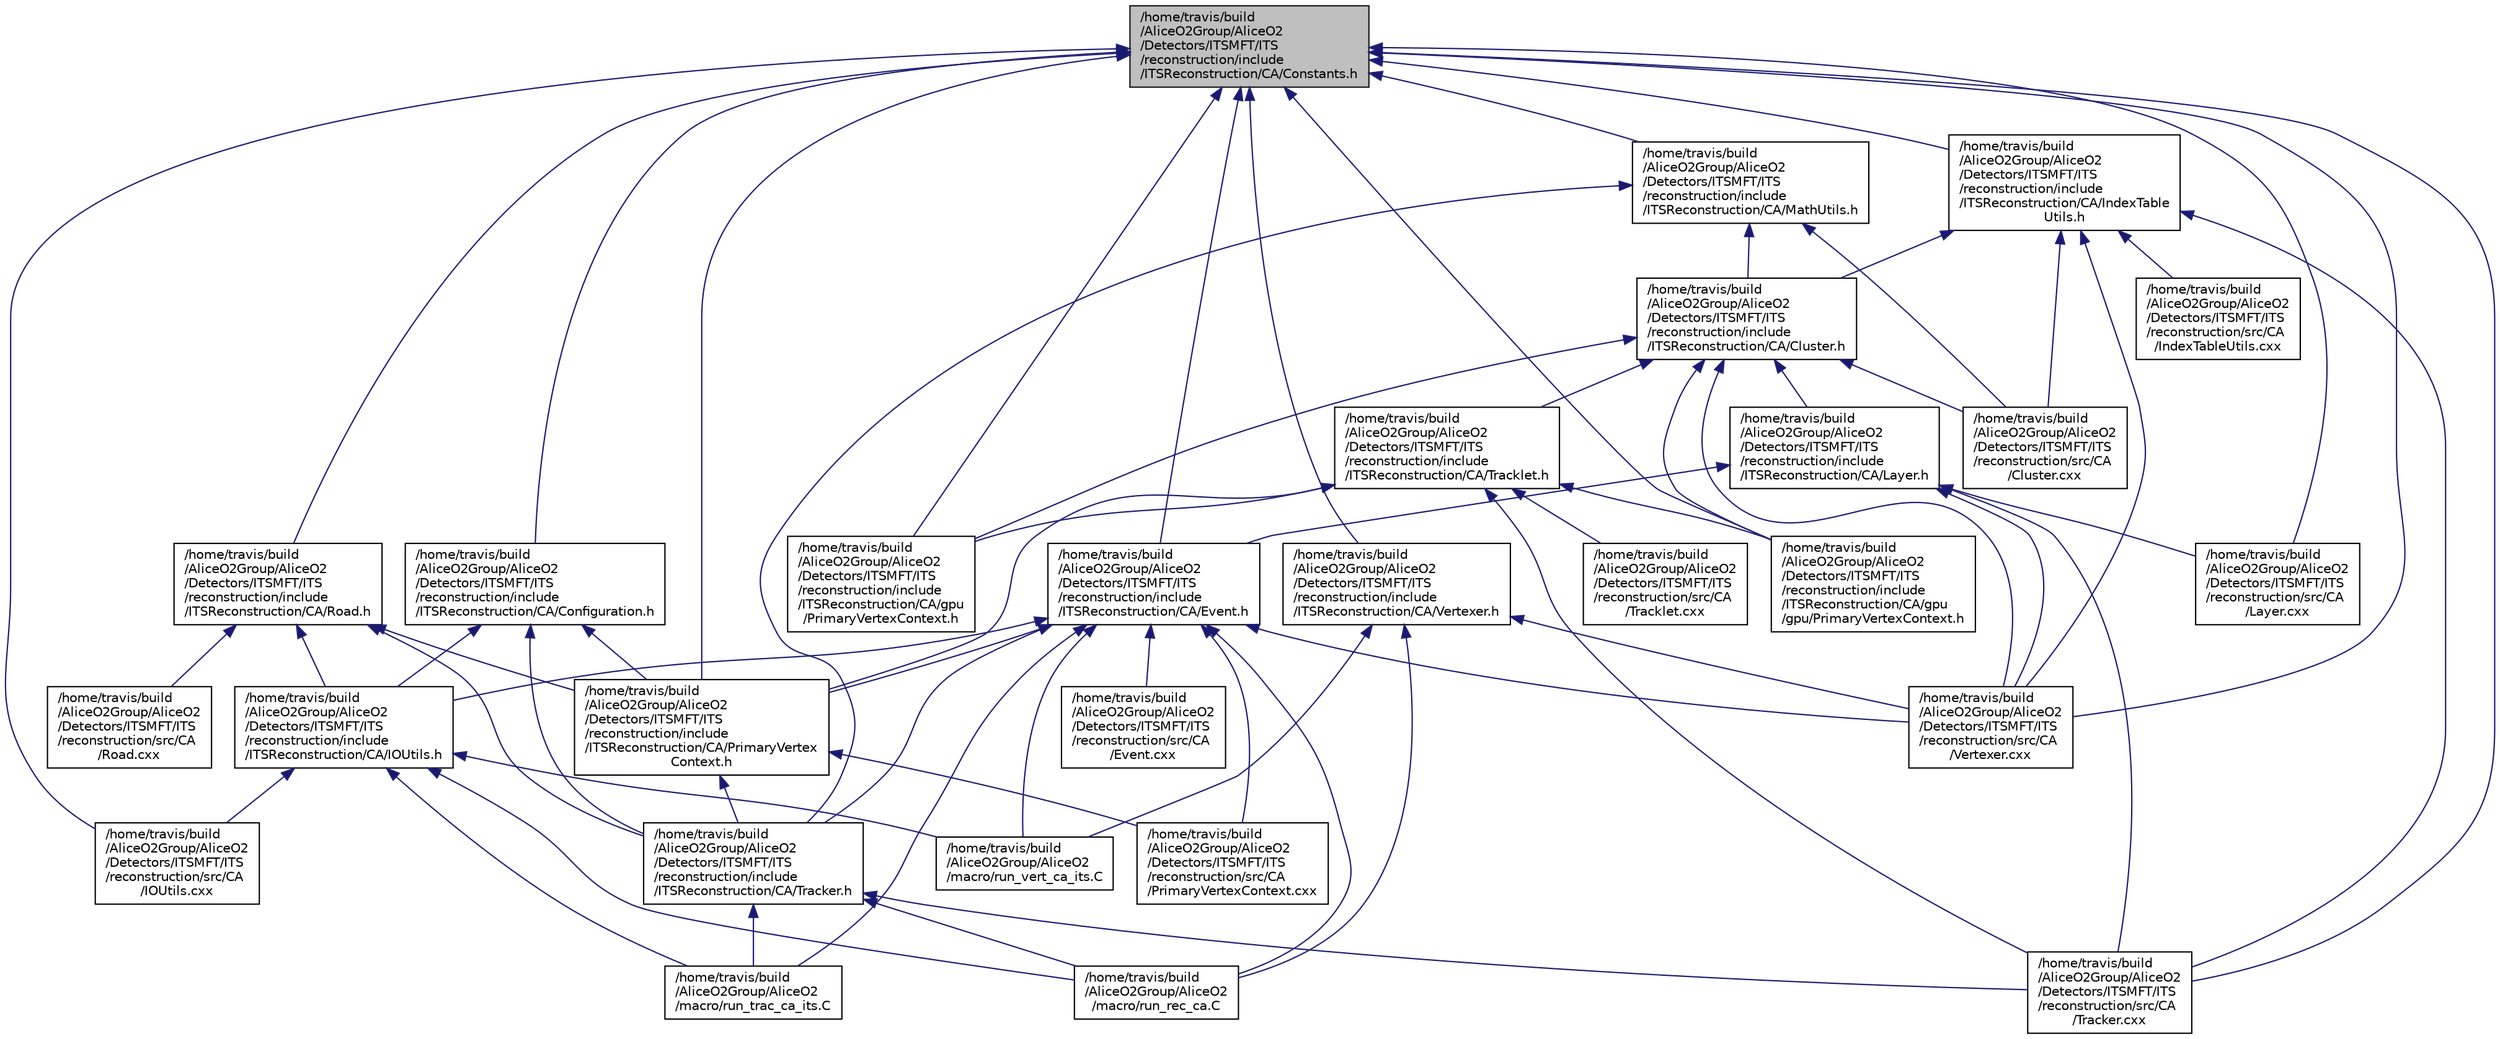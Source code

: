 digraph "/home/travis/build/AliceO2Group/AliceO2/Detectors/ITSMFT/ITS/reconstruction/include/ITSReconstruction/CA/Constants.h"
{
 // INTERACTIVE_SVG=YES
  bgcolor="transparent";
  edge [fontname="Helvetica",fontsize="10",labelfontname="Helvetica",labelfontsize="10"];
  node [fontname="Helvetica",fontsize="10",shape=record];
  Node1 [label="/home/travis/build\l/AliceO2Group/AliceO2\l/Detectors/ITSMFT/ITS\l/reconstruction/include\l/ITSReconstruction/CA/Constants.h",height=0.2,width=0.4,color="black", fillcolor="grey75", style="filled" fontcolor="black"];
  Node1 -> Node2 [dir="back",color="midnightblue",fontsize="10",style="solid",fontname="Helvetica"];
  Node2 [label="/home/travis/build\l/AliceO2Group/AliceO2\l/Detectors/ITSMFT/ITS\l/reconstruction/include\l/ITSReconstruction/CA/Configuration.h",height=0.2,width=0.4,color="black",URL="$d3/d59/Configuration_8h.html"];
  Node2 -> Node3 [dir="back",color="midnightblue",fontsize="10",style="solid",fontname="Helvetica"];
  Node3 [label="/home/travis/build\l/AliceO2Group/AliceO2\l/Detectors/ITSMFT/ITS\l/reconstruction/include\l/ITSReconstruction/CA/IOUtils.h",height=0.2,width=0.4,color="black",URL="$d7/dba/IOUtils_8h.html"];
  Node3 -> Node4 [dir="back",color="midnightblue",fontsize="10",style="solid",fontname="Helvetica"];
  Node4 [label="/home/travis/build\l/AliceO2Group/AliceO2\l/Detectors/ITSMFT/ITS\l/reconstruction/src/CA\l/IOUtils.cxx",height=0.2,width=0.4,color="black",URL="$d5/d1a/IOUtils_8cxx.html"];
  Node3 -> Node5 [dir="back",color="midnightblue",fontsize="10",style="solid",fontname="Helvetica"];
  Node5 [label="/home/travis/build\l/AliceO2Group/AliceO2\l/macro/run_rec_ca.C",height=0.2,width=0.4,color="black",URL="$dc/d97/run__rec__ca_8C.html"];
  Node3 -> Node6 [dir="back",color="midnightblue",fontsize="10",style="solid",fontname="Helvetica"];
  Node6 [label="/home/travis/build\l/AliceO2Group/AliceO2\l/macro/run_trac_ca_its.C",height=0.2,width=0.4,color="black",URL="$d6/db2/run__trac__ca__its_8C.html"];
  Node3 -> Node7 [dir="back",color="midnightblue",fontsize="10",style="solid",fontname="Helvetica"];
  Node7 [label="/home/travis/build\l/AliceO2Group/AliceO2\l/macro/run_vert_ca_its.C",height=0.2,width=0.4,color="black",URL="$d4/da9/run__vert__ca__its_8C.html"];
  Node2 -> Node8 [dir="back",color="midnightblue",fontsize="10",style="solid",fontname="Helvetica"];
  Node8 [label="/home/travis/build\l/AliceO2Group/AliceO2\l/Detectors/ITSMFT/ITS\l/reconstruction/include\l/ITSReconstruction/CA/PrimaryVertex\lContext.h",height=0.2,width=0.4,color="black",URL="$d3/da9/PrimaryVertexContext_8h.html"];
  Node8 -> Node9 [dir="back",color="midnightblue",fontsize="10",style="solid",fontname="Helvetica"];
  Node9 [label="/home/travis/build\l/AliceO2Group/AliceO2\l/Detectors/ITSMFT/ITS\l/reconstruction/include\l/ITSReconstruction/CA/Tracker.h",height=0.2,width=0.4,color="black",URL="$d6/dd4/ITSMFT_2ITS_2reconstruction_2include_2ITSReconstruction_2CA_2Tracker_8h.html"];
  Node9 -> Node10 [dir="back",color="midnightblue",fontsize="10",style="solid",fontname="Helvetica"];
  Node10 [label="/home/travis/build\l/AliceO2Group/AliceO2\l/Detectors/ITSMFT/ITS\l/reconstruction/src/CA\l/Tracker.cxx",height=0.2,width=0.4,color="black",URL="$df/d42/ITSMFT_2ITS_2reconstruction_2src_2CA_2Tracker_8cxx.html"];
  Node9 -> Node5 [dir="back",color="midnightblue",fontsize="10",style="solid",fontname="Helvetica"];
  Node9 -> Node6 [dir="back",color="midnightblue",fontsize="10",style="solid",fontname="Helvetica"];
  Node8 -> Node11 [dir="back",color="midnightblue",fontsize="10",style="solid",fontname="Helvetica"];
  Node11 [label="/home/travis/build\l/AliceO2Group/AliceO2\l/Detectors/ITSMFT/ITS\l/reconstruction/src/CA\l/PrimaryVertexContext.cxx",height=0.2,width=0.4,color="black",URL="$d9/d29/PrimaryVertexContext_8cxx.html"];
  Node2 -> Node9 [dir="back",color="midnightblue",fontsize="10",style="solid",fontname="Helvetica"];
  Node1 -> Node12 [dir="back",color="midnightblue",fontsize="10",style="solid",fontname="Helvetica"];
  Node12 [label="/home/travis/build\l/AliceO2Group/AliceO2\l/Detectors/ITSMFT/ITS\l/reconstruction/include\l/ITSReconstruction/CA/Event.h",height=0.2,width=0.4,color="black",URL="$d6/d8d/Event_8h.html"];
  Node12 -> Node3 [dir="back",color="midnightblue",fontsize="10",style="solid",fontname="Helvetica"];
  Node12 -> Node8 [dir="back",color="midnightblue",fontsize="10",style="solid",fontname="Helvetica"];
  Node12 -> Node9 [dir="back",color="midnightblue",fontsize="10",style="solid",fontname="Helvetica"];
  Node12 -> Node13 [dir="back",color="midnightblue",fontsize="10",style="solid",fontname="Helvetica"];
  Node13 [label="/home/travis/build\l/AliceO2Group/AliceO2\l/Detectors/ITSMFT/ITS\l/reconstruction/src/CA\l/Event.cxx",height=0.2,width=0.4,color="black",URL="$d7/d14/Event_8cxx.html"];
  Node12 -> Node11 [dir="back",color="midnightblue",fontsize="10",style="solid",fontname="Helvetica"];
  Node12 -> Node14 [dir="back",color="midnightblue",fontsize="10",style="solid",fontname="Helvetica"];
  Node14 [label="/home/travis/build\l/AliceO2Group/AliceO2\l/Detectors/ITSMFT/ITS\l/reconstruction/src/CA\l/Vertexer.cxx",height=0.2,width=0.4,color="black",URL="$da/d5d/Vertexer_8cxx.html"];
  Node12 -> Node5 [dir="back",color="midnightblue",fontsize="10",style="solid",fontname="Helvetica"];
  Node12 -> Node6 [dir="back",color="midnightblue",fontsize="10",style="solid",fontname="Helvetica"];
  Node12 -> Node7 [dir="back",color="midnightblue",fontsize="10",style="solid",fontname="Helvetica"];
  Node1 -> Node15 [dir="back",color="midnightblue",fontsize="10",style="solid",fontname="Helvetica"];
  Node15 [label="/home/travis/build\l/AliceO2Group/AliceO2\l/Detectors/ITSMFT/ITS\l/reconstruction/include\l/ITSReconstruction/CA/gpu\l/gpu/PrimaryVertexContext.h",height=0.2,width=0.4,color="black",URL="$da/d7f/gpu_2gpu_2PrimaryVertexContext_8h.html"];
  Node1 -> Node16 [dir="back",color="midnightblue",fontsize="10",style="solid",fontname="Helvetica"];
  Node16 [label="/home/travis/build\l/AliceO2Group/AliceO2\l/Detectors/ITSMFT/ITS\l/reconstruction/include\l/ITSReconstruction/CA/gpu\l/PrimaryVertexContext.h",height=0.2,width=0.4,color="black",URL="$db/dbf/gpu_2PrimaryVertexContext_8h.html"];
  Node1 -> Node17 [dir="back",color="midnightblue",fontsize="10",style="solid",fontname="Helvetica"];
  Node17 [label="/home/travis/build\l/AliceO2Group/AliceO2\l/Detectors/ITSMFT/ITS\l/reconstruction/include\l/ITSReconstruction/CA/IndexTable\lUtils.h",height=0.2,width=0.4,color="black",URL="$d2/d0c/IndexTableUtils_8h.html"];
  Node17 -> Node18 [dir="back",color="midnightblue",fontsize="10",style="solid",fontname="Helvetica"];
  Node18 [label="/home/travis/build\l/AliceO2Group/AliceO2\l/Detectors/ITSMFT/ITS\l/reconstruction/include\l/ITSReconstruction/CA/Cluster.h",height=0.2,width=0.4,color="black",URL="$d6/d7c/Detectors_2ITSMFT_2ITS_2reconstruction_2include_2ITSReconstruction_2CA_2Cluster_8h.html"];
  Node18 -> Node15 [dir="back",color="midnightblue",fontsize="10",style="solid",fontname="Helvetica"];
  Node18 -> Node16 [dir="back",color="midnightblue",fontsize="10",style="solid",fontname="Helvetica"];
  Node18 -> Node19 [dir="back",color="midnightblue",fontsize="10",style="solid",fontname="Helvetica"];
  Node19 [label="/home/travis/build\l/AliceO2Group/AliceO2\l/Detectors/ITSMFT/ITS\l/reconstruction/include\l/ITSReconstruction/CA/Layer.h",height=0.2,width=0.4,color="black",URL="$dc/dca/Layer_8h.html"];
  Node19 -> Node12 [dir="back",color="midnightblue",fontsize="10",style="solid",fontname="Helvetica"];
  Node19 -> Node20 [dir="back",color="midnightblue",fontsize="10",style="solid",fontname="Helvetica"];
  Node20 [label="/home/travis/build\l/AliceO2Group/AliceO2\l/Detectors/ITSMFT/ITS\l/reconstruction/src/CA\l/Layer.cxx",height=0.2,width=0.4,color="black",URL="$d3/d2f/Layer_8cxx.html"];
  Node19 -> Node10 [dir="back",color="midnightblue",fontsize="10",style="solid",fontname="Helvetica"];
  Node19 -> Node14 [dir="back",color="midnightblue",fontsize="10",style="solid",fontname="Helvetica"];
  Node18 -> Node21 [dir="back",color="midnightblue",fontsize="10",style="solid",fontname="Helvetica"];
  Node21 [label="/home/travis/build\l/AliceO2Group/AliceO2\l/Detectors/ITSMFT/ITS\l/reconstruction/include\l/ITSReconstruction/CA/Tracklet.h",height=0.2,width=0.4,color="black",URL="$da/dc0/Tracklet_8h.html"];
  Node21 -> Node15 [dir="back",color="midnightblue",fontsize="10",style="solid",fontname="Helvetica"];
  Node21 -> Node16 [dir="back",color="midnightblue",fontsize="10",style="solid",fontname="Helvetica"];
  Node21 -> Node8 [dir="back",color="midnightblue",fontsize="10",style="solid",fontname="Helvetica"];
  Node21 -> Node10 [dir="back",color="midnightblue",fontsize="10",style="solid",fontname="Helvetica"];
  Node21 -> Node22 [dir="back",color="midnightblue",fontsize="10",style="solid",fontname="Helvetica"];
  Node22 [label="/home/travis/build\l/AliceO2Group/AliceO2\l/Detectors/ITSMFT/ITS\l/reconstruction/src/CA\l/Tracklet.cxx",height=0.2,width=0.4,color="black",URL="$d2/d07/Tracklet_8cxx.html"];
  Node18 -> Node23 [dir="back",color="midnightblue",fontsize="10",style="solid",fontname="Helvetica"];
  Node23 [label="/home/travis/build\l/AliceO2Group/AliceO2\l/Detectors/ITSMFT/ITS\l/reconstruction/src/CA\l/Cluster.cxx",height=0.2,width=0.4,color="black",URL="$d6/db6/Detectors_2ITSMFT_2ITS_2reconstruction_2src_2CA_2Cluster_8cxx.html"];
  Node18 -> Node14 [dir="back",color="midnightblue",fontsize="10",style="solid",fontname="Helvetica"];
  Node17 -> Node23 [dir="back",color="midnightblue",fontsize="10",style="solid",fontname="Helvetica"];
  Node17 -> Node24 [dir="back",color="midnightblue",fontsize="10",style="solid",fontname="Helvetica"];
  Node24 [label="/home/travis/build\l/AliceO2Group/AliceO2\l/Detectors/ITSMFT/ITS\l/reconstruction/src/CA\l/IndexTableUtils.cxx",height=0.2,width=0.4,color="black",URL="$dc/d14/IndexTableUtils_8cxx.html"];
  Node17 -> Node10 [dir="back",color="midnightblue",fontsize="10",style="solid",fontname="Helvetica"];
  Node17 -> Node14 [dir="back",color="midnightblue",fontsize="10",style="solid",fontname="Helvetica"];
  Node1 -> Node25 [dir="back",color="midnightblue",fontsize="10",style="solid",fontname="Helvetica"];
  Node25 [label="/home/travis/build\l/AliceO2Group/AliceO2\l/Detectors/ITSMFT/ITS\l/reconstruction/include\l/ITSReconstruction/CA/MathUtils.h",height=0.2,width=0.4,color="black",URL="$dc/d3e/MathUtils_8h.html"];
  Node25 -> Node18 [dir="back",color="midnightblue",fontsize="10",style="solid",fontname="Helvetica"];
  Node25 -> Node9 [dir="back",color="midnightblue",fontsize="10",style="solid",fontname="Helvetica"];
  Node25 -> Node23 [dir="back",color="midnightblue",fontsize="10",style="solid",fontname="Helvetica"];
  Node1 -> Node8 [dir="back",color="midnightblue",fontsize="10",style="solid",fontname="Helvetica"];
  Node1 -> Node26 [dir="back",color="midnightblue",fontsize="10",style="solid",fontname="Helvetica"];
  Node26 [label="/home/travis/build\l/AliceO2Group/AliceO2\l/Detectors/ITSMFT/ITS\l/reconstruction/include\l/ITSReconstruction/CA/Road.h",height=0.2,width=0.4,color="black",URL="$db/d48/Road_8h.html"];
  Node26 -> Node3 [dir="back",color="midnightblue",fontsize="10",style="solid",fontname="Helvetica"];
  Node26 -> Node8 [dir="back",color="midnightblue",fontsize="10",style="solid",fontname="Helvetica"];
  Node26 -> Node9 [dir="back",color="midnightblue",fontsize="10",style="solid",fontname="Helvetica"];
  Node26 -> Node27 [dir="back",color="midnightblue",fontsize="10",style="solid",fontname="Helvetica"];
  Node27 [label="/home/travis/build\l/AliceO2Group/AliceO2\l/Detectors/ITSMFT/ITS\l/reconstruction/src/CA\l/Road.cxx",height=0.2,width=0.4,color="black",URL="$d4/dae/Road_8cxx.html"];
  Node1 -> Node28 [dir="back",color="midnightblue",fontsize="10",style="solid",fontname="Helvetica"];
  Node28 [label="/home/travis/build\l/AliceO2Group/AliceO2\l/Detectors/ITSMFT/ITS\l/reconstruction/include\l/ITSReconstruction/CA/Vertexer.h",height=0.2,width=0.4,color="black",URL="$de/d9b/Vertexer_8h.html"];
  Node28 -> Node14 [dir="back",color="midnightblue",fontsize="10",style="solid",fontname="Helvetica"];
  Node28 -> Node5 [dir="back",color="midnightblue",fontsize="10",style="solid",fontname="Helvetica"];
  Node28 -> Node7 [dir="back",color="midnightblue",fontsize="10",style="solid",fontname="Helvetica"];
  Node1 -> Node4 [dir="back",color="midnightblue",fontsize="10",style="solid",fontname="Helvetica"];
  Node1 -> Node20 [dir="back",color="midnightblue",fontsize="10",style="solid",fontname="Helvetica"];
  Node1 -> Node10 [dir="back",color="midnightblue",fontsize="10",style="solid",fontname="Helvetica"];
  Node1 -> Node14 [dir="back",color="midnightblue",fontsize="10",style="solid",fontname="Helvetica"];
}
